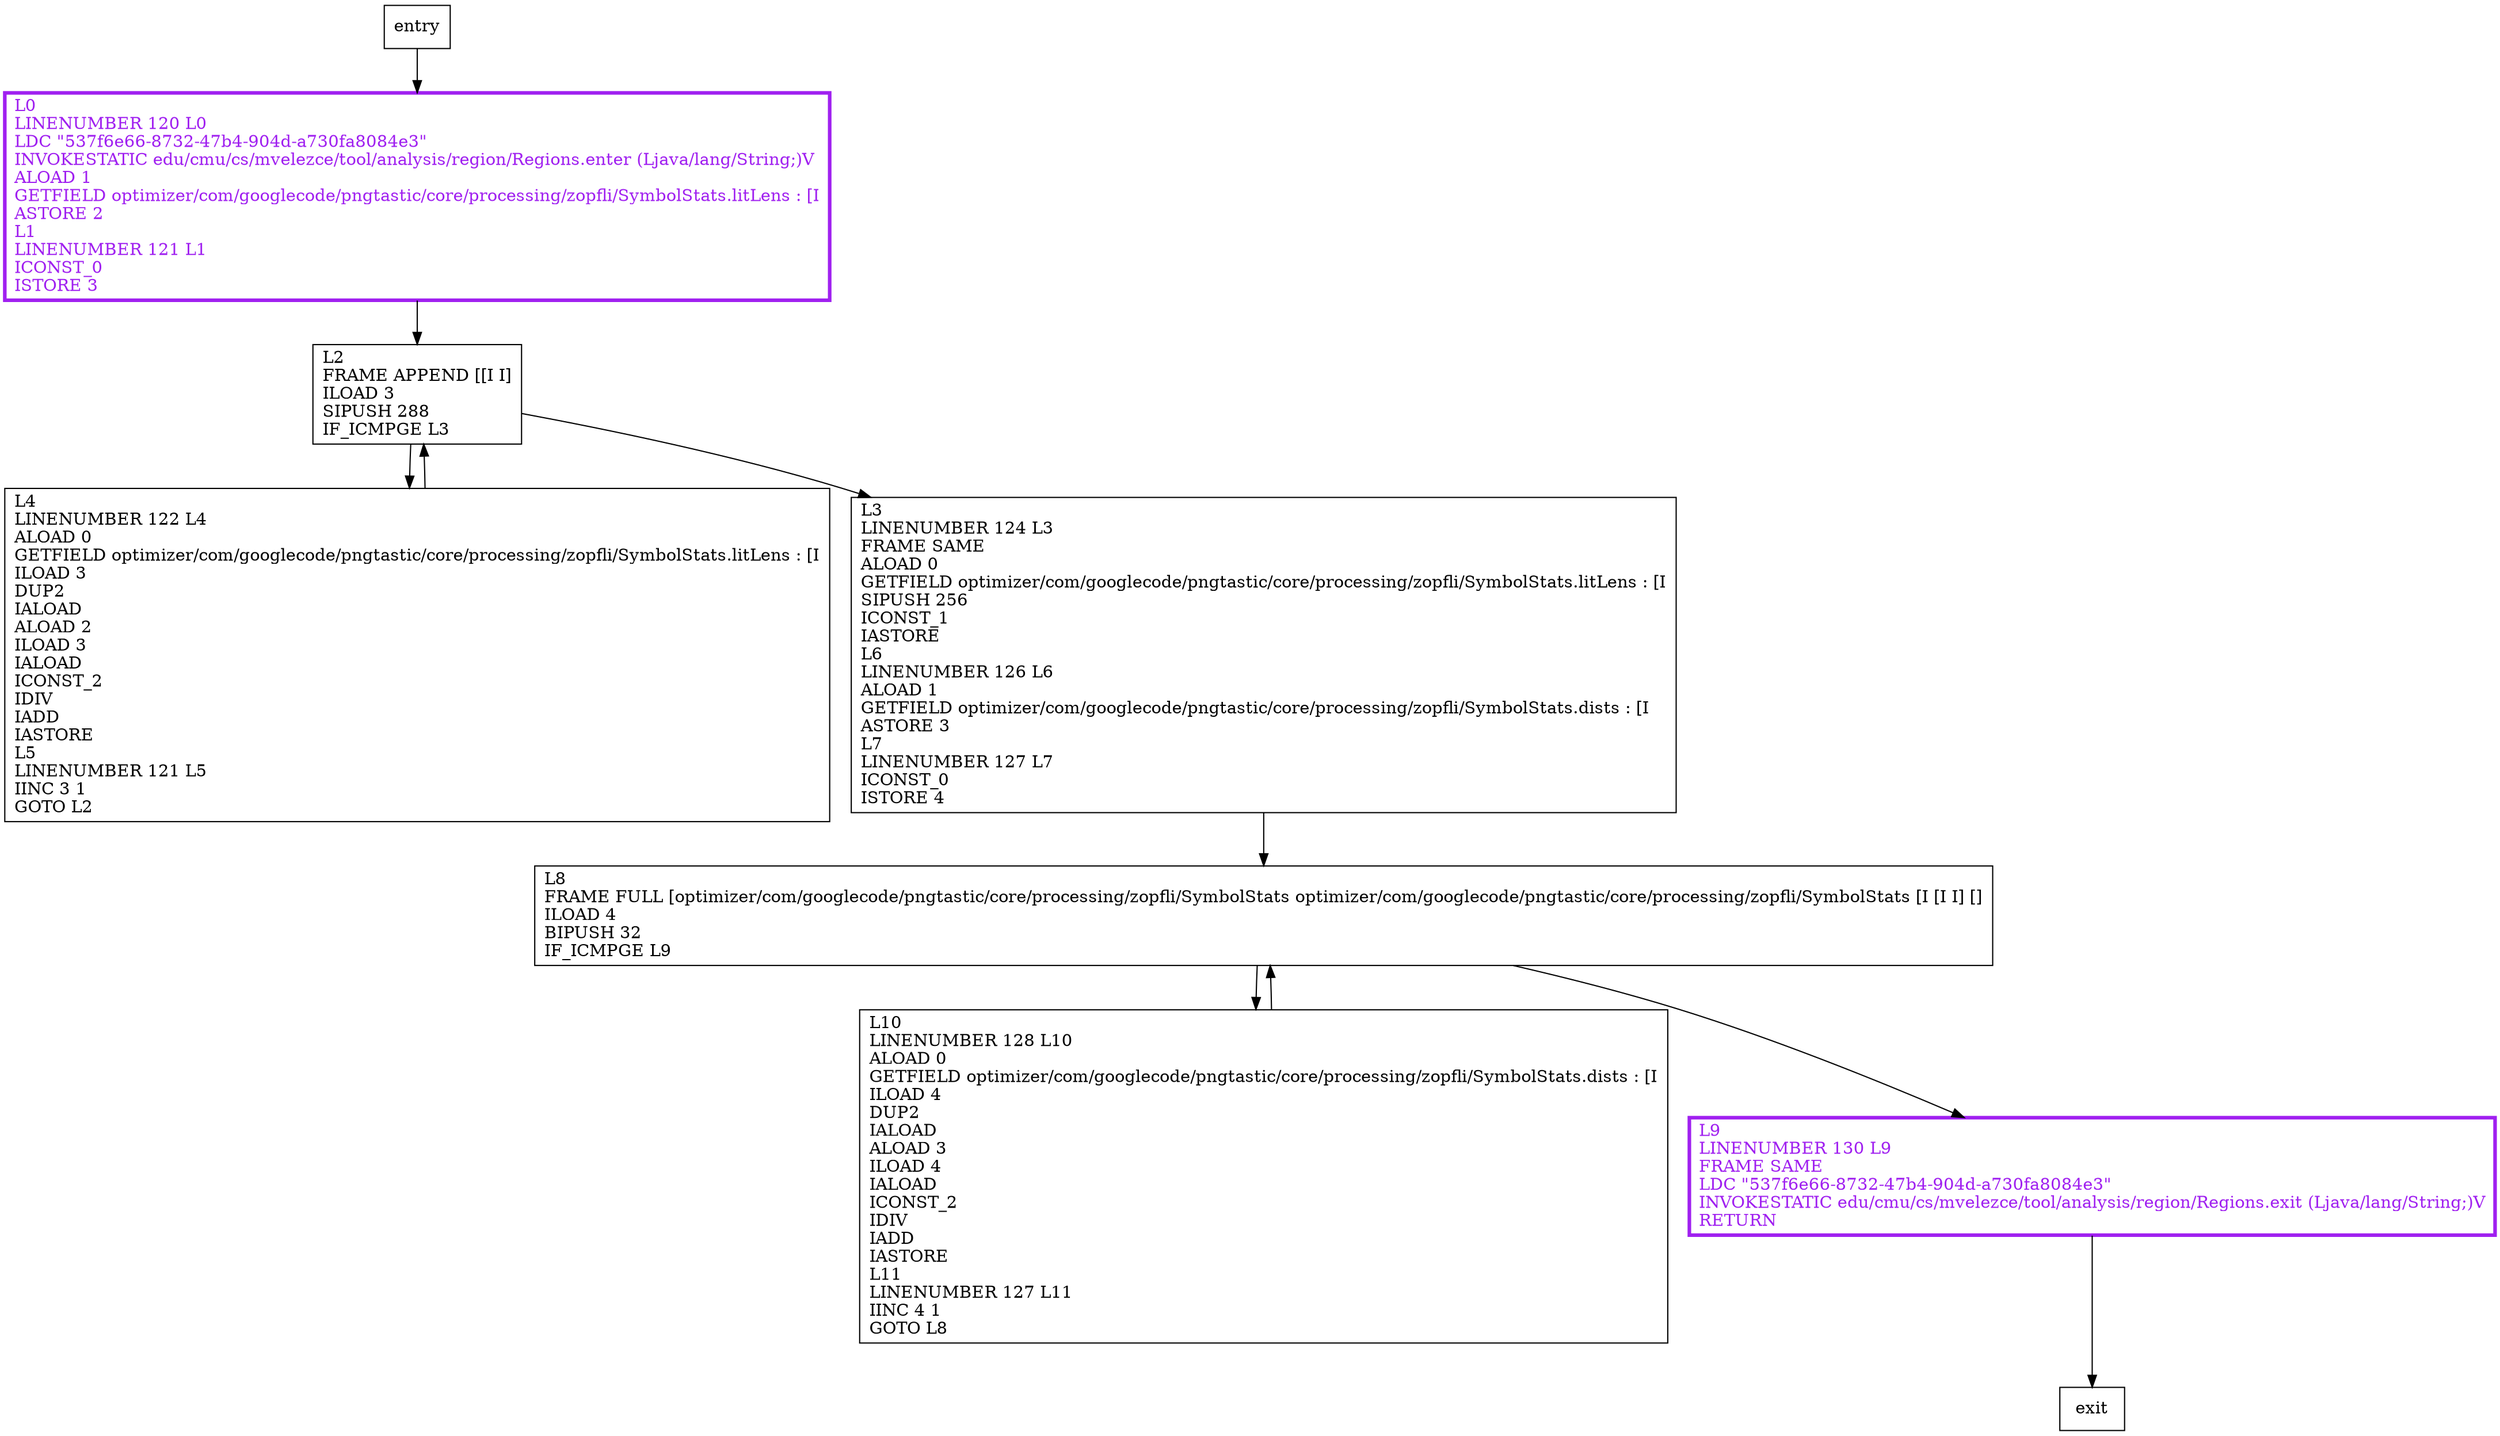 digraph alloy {
node [shape=record];
1317746045 [label="L2\lFRAME APPEND [[I I]\lILOAD 3\lSIPUSH 288\lIF_ICMPGE L3\l"];
245867715 [label="L10\lLINENUMBER 128 L10\lALOAD 0\lGETFIELD optimizer/com/googlecode/pngtastic/core/processing/zopfli/SymbolStats.dists : [I\lILOAD 4\lDUP2\lIALOAD\lALOAD 3\lILOAD 4\lIALOAD\lICONST_2\lIDIV\lIADD\lIASTORE\lL11\lLINENUMBER 127 L11\lIINC 4 1\lGOTO L8\l"];
713765818 [label="L4\lLINENUMBER 122 L4\lALOAD 0\lGETFIELD optimizer/com/googlecode/pngtastic/core/processing/zopfli/SymbolStats.litLens : [I\lILOAD 3\lDUP2\lIALOAD\lALOAD 2\lILOAD 3\lIALOAD\lICONST_2\lIDIV\lIADD\lIASTORE\lL5\lLINENUMBER 121 L5\lIINC 3 1\lGOTO L2\l"];
796520850 [label="L0\lLINENUMBER 120 L0\lLDC \"537f6e66-8732-47b4-904d-a730fa8084e3\"\lINVOKESTATIC edu/cmu/cs/mvelezce/tool/analysis/region/Regions.enter (Ljava/lang/String;)V\lALOAD 1\lGETFIELD optimizer/com/googlecode/pngtastic/core/processing/zopfli/SymbolStats.litLens : [I\lASTORE 2\lL1\lLINENUMBER 121 L1\lICONST_0\lISTORE 3\l"];
1608509647 [label="L3\lLINENUMBER 124 L3\lFRAME SAME\lALOAD 0\lGETFIELD optimizer/com/googlecode/pngtastic/core/processing/zopfli/SymbolStats.litLens : [I\lSIPUSH 256\lICONST_1\lIASTORE\lL6\lLINENUMBER 126 L6\lALOAD 1\lGETFIELD optimizer/com/googlecode/pngtastic/core/processing/zopfli/SymbolStats.dists : [I\lASTORE 3\lL7\lLINENUMBER 127 L7\lICONST_0\lISTORE 4\l"];
773765215 [label="L9\lLINENUMBER 130 L9\lFRAME SAME\lLDC \"537f6e66-8732-47b4-904d-a730fa8084e3\"\lINVOKESTATIC edu/cmu/cs/mvelezce/tool/analysis/region/Regions.exit (Ljava/lang/String;)V\lRETURN\l"];
2101493838 [label="L8\lFRAME FULL [optimizer/com/googlecode/pngtastic/core/processing/zopfli/SymbolStats optimizer/com/googlecode/pngtastic/core/processing/zopfli/SymbolStats [I [I I] []\lILOAD 4\lBIPUSH 32\lIF_ICMPGE L9\l"];
entry;
exit;
entry -> 796520850;
1317746045 -> 713765818;
1317746045 -> 1608509647;
245867715 -> 2101493838;
713765818 -> 1317746045;
796520850 -> 1317746045;
1608509647 -> 2101493838;
773765215 -> exit;
2101493838 -> 245867715;
2101493838 -> 773765215;
796520850[fontcolor="purple", penwidth=3, color="purple"];
773765215[fontcolor="purple", penwidth=3, color="purple"];
}
